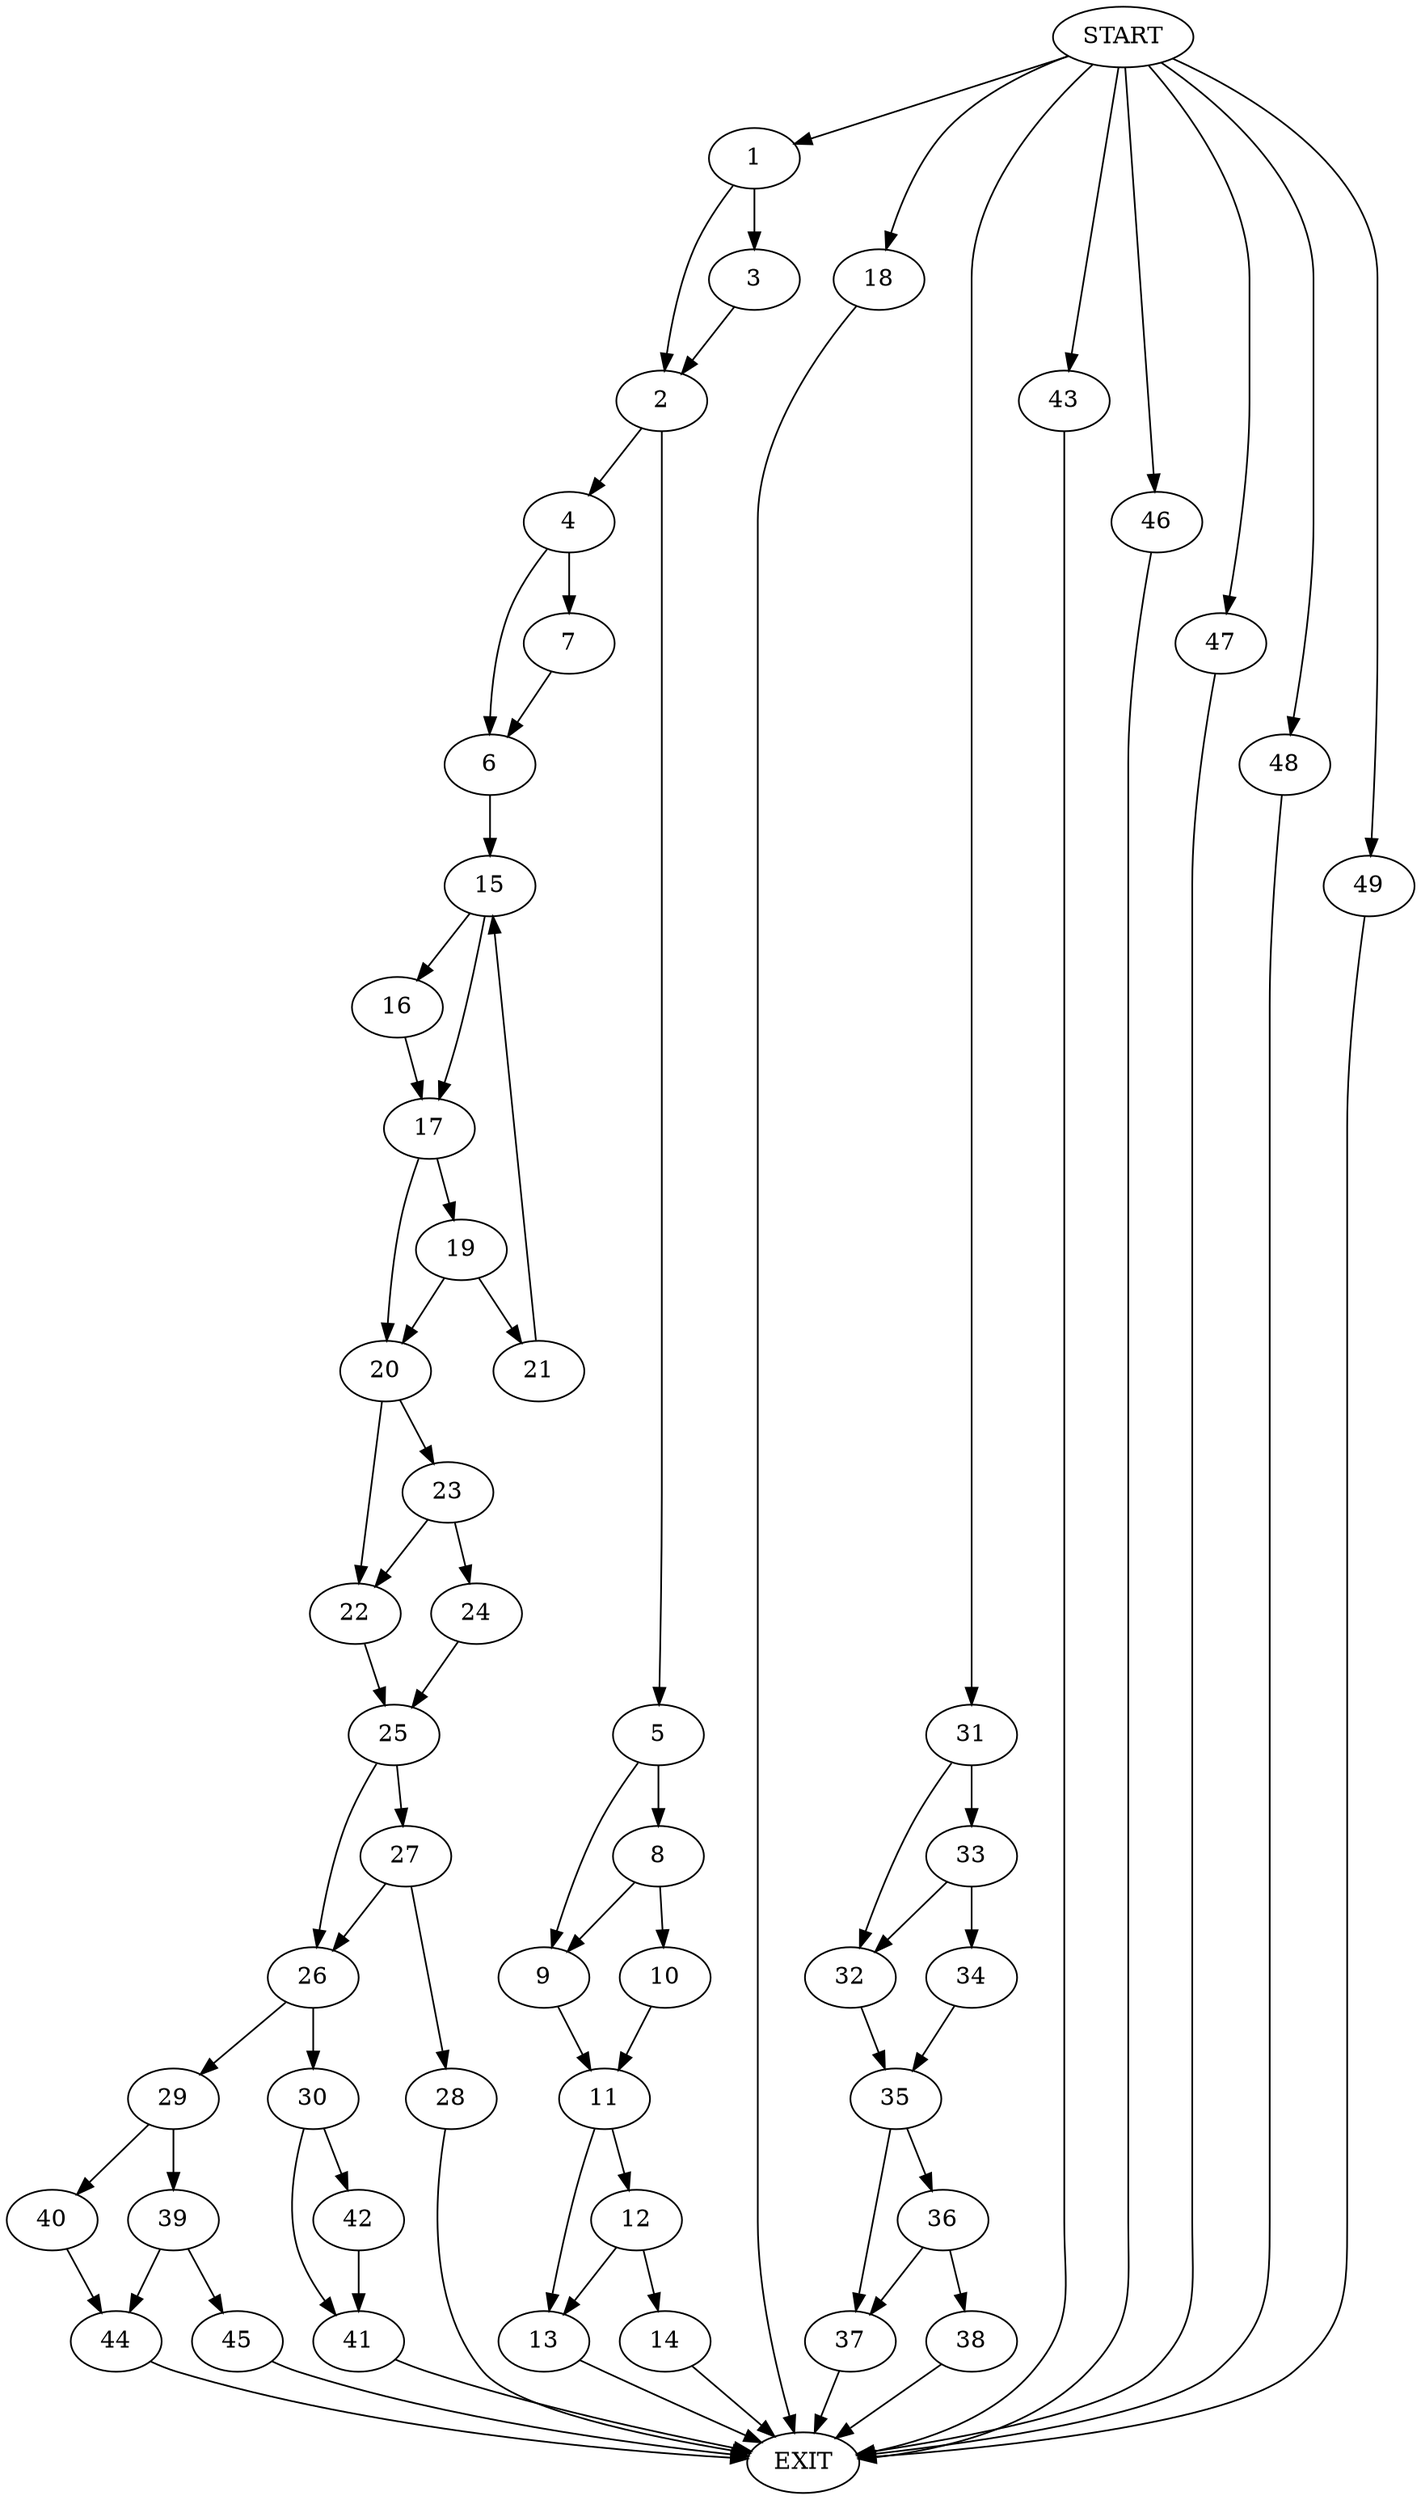 digraph {
0 [label="START"]
50 [label="EXIT"]
0 -> 1
1 -> 2
1 -> 3
3 -> 2
2 -> 4
2 -> 5
4 -> 6
4 -> 7
5 -> 8
5 -> 9
8 -> 9
8 -> 10
9 -> 11
10 -> 11
11 -> 12
11 -> 13
12 -> 14
12 -> 13
13 -> 50
14 -> 50
7 -> 6
6 -> 15
15 -> 16
15 -> 17
0 -> 18
18 -> 50
17 -> 19
17 -> 20
16 -> 17
19 -> 20
19 -> 21
20 -> 22
20 -> 23
21 -> 15
23 -> 22
23 -> 24
22 -> 25
24 -> 25
25 -> 26
25 -> 27
27 -> 26
27 -> 28
26 -> 29
26 -> 30
28 -> 50
0 -> 31
31 -> 32
31 -> 33
33 -> 32
33 -> 34
32 -> 35
34 -> 35
35 -> 36
35 -> 37
36 -> 38
36 -> 37
37 -> 50
38 -> 50
29 -> 39
29 -> 40
30 -> 41
30 -> 42
0 -> 43
43 -> 50
42 -> 41
41 -> 50
40 -> 44
39 -> 45
39 -> 44
44 -> 50
45 -> 50
0 -> 46
46 -> 50
0 -> 47
47 -> 50
0 -> 48
48 -> 50
0 -> 49
49 -> 50
}
